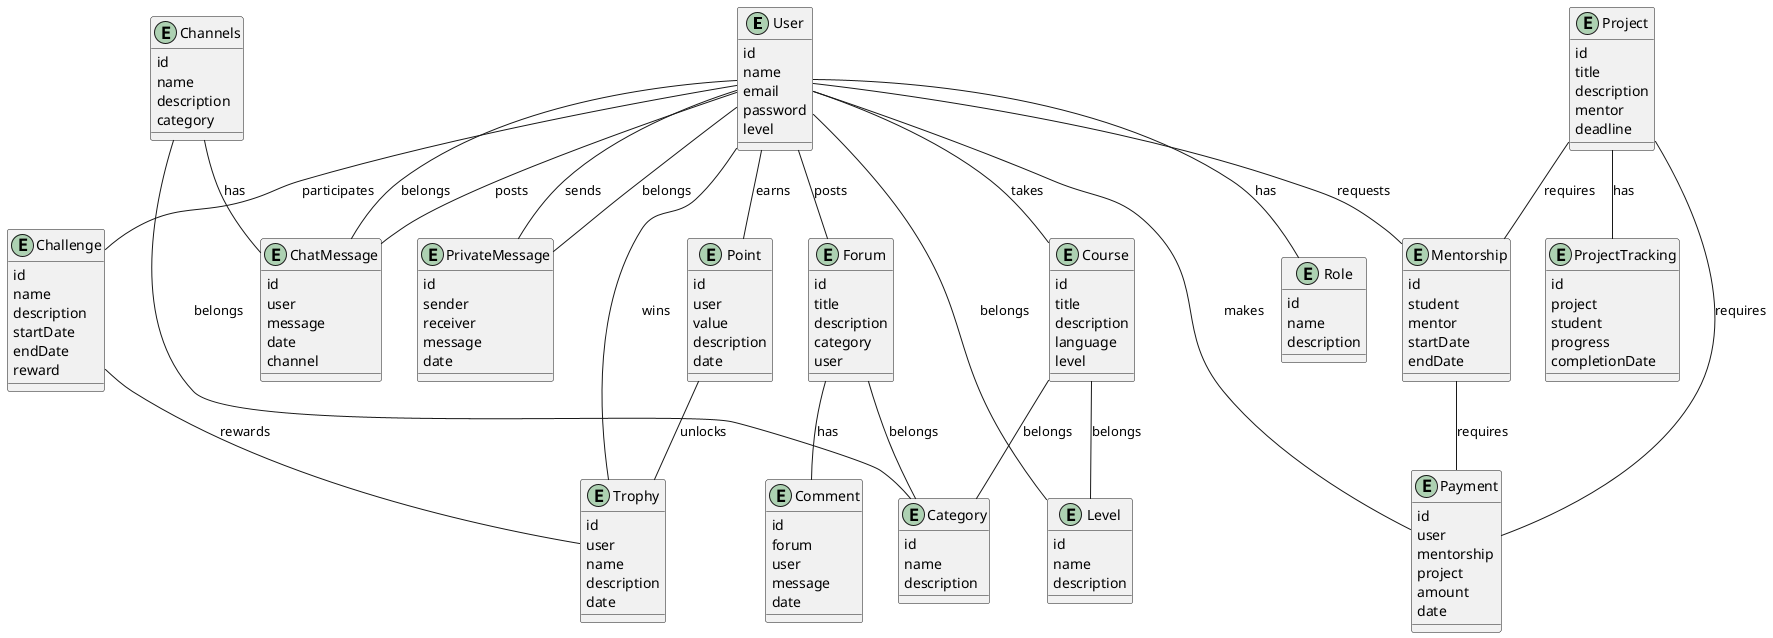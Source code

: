 @startuml


entity User {
  id
  name
  email
  password
  level
}

entity Level {
  id
  name
  description
}

entity Course {
  id
  title
  description
  language
  level
}

entity Mentorship {
  id
  student
  mentor
  startDate
  endDate
}

entity Category {
  id
  name
  description
}

entity Channels {
  id
  name
  description
  category
}

entity ChatMessage {
  id
  user
  message
  date
  channel
}

entity PrivateMessage {
  id
  sender
  receiver
  message
  date
}

entity Project {
  id
  title
  description
  mentor
  deadline
}

entity ProjectTracking {
  id
  project
  student
  progress
  completionDate
}

entity Forum {
  id
  title
  description
  category
  user
}

entity Comment {
  id
  forum
  user
  message
  date
}

entity Payment {
  id
  user
  mentorship
  project
  amount
  date
}

entity Point {
  id
  user
  value
  description
  date
}

entity Trophy {
  id
  user
  name
  description
  date
}

entity Challenge {
  id
  name
  description
  startDate
  endDate
  reward
}

entity Role {
  id
  name
  description
}

User -- Level : belongs
User -- Course : takes
User -- Mentorship : requests
User -- Payment : makes
User -- Point : earns
User -- Trophy : wins
User -- Challenge : participates
User -- Role : has
User -- Forum : posts
User -- ChatMessage : posts
User -- PrivateMessage : sends
Course -- Level : belongs
Course -- Category : belongs
Mentorship -- Payment : requires
Project -- Mentorship : requires
Project -- ProjectTracking : has
Project -- Payment : requires
Forum -- Comment : has
Forum -- Category : belongs
Channels -- ChatMessage : has
Channels -- Category : belongs
ChatMessage -- User : belongs
PrivateMessage -- User : belongs
Point -- Trophy : unlocks
Challenge -- Trophy : rewards



@enduml
